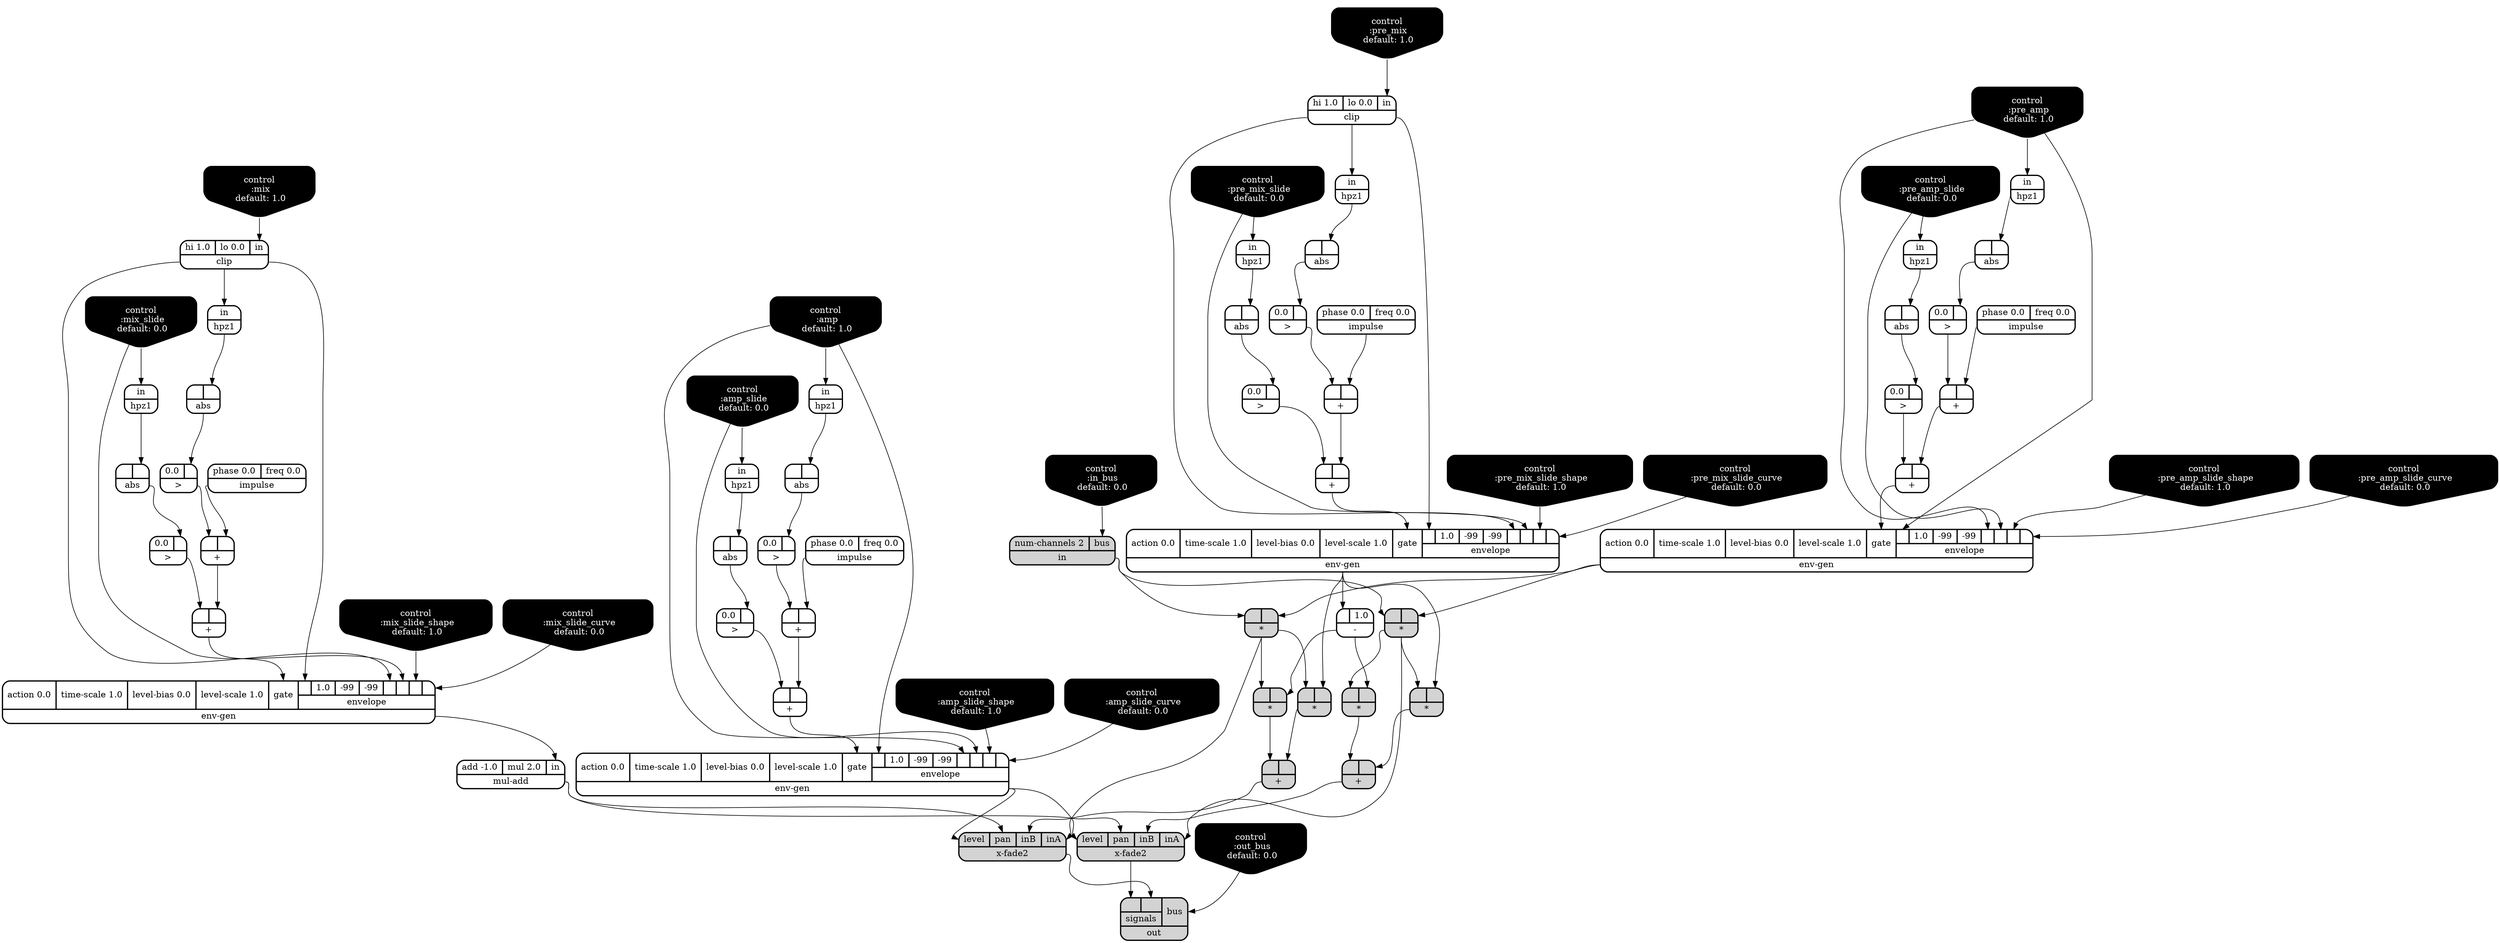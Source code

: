 digraph synthdef {
43 [label = "{{ <b> |<a> } |<__UG_NAME__>* }" style="filled, bold, rounded"  shape=record rankdir=LR];
44 [label = "{{ <b> |<a> } |<__UG_NAME__>* }" style="filled, bold, rounded"  shape=record rankdir=LR];
46 [label = "{{ <b> |<a> } |<__UG_NAME__>* }" style="filled, bold, rounded"  shape=record rankdir=LR];
57 [label = "{{ <b> |<a> } |<__UG_NAME__>* }" style="filled, bold, rounded"  shape=record rankdir=LR];
58 [label = "{{ <b> |<a> } |<__UG_NAME__>* }" style="filled, bold, rounded"  shape=record rankdir=LR];
70 [label = "{{ <b> |<a> } |<__UG_NAME__>* }" style="filled, bold, rounded"  shape=record rankdir=LR];
26 [label = "{{ <b> |<a> } |<__UG_NAME__>+ }" style="bold, rounded" shape=record rankdir=LR];
30 [label = "{{ <b> |<a> } |<__UG_NAME__>+ }" style="bold, rounded" shape=record rankdir=LR];
37 [label = "{{ <b> |<a> } |<__UG_NAME__>+ }" style="bold, rounded" shape=record rankdir=LR];
41 [label = "{{ <b> |<a> } |<__UG_NAME__>+ }" style="bold, rounded" shape=record rankdir=LR];
47 [label = "{{ <b> |<a> } |<__UG_NAME__>+ }" style="filled, bold, rounded"  shape=record rankdir=LR];
56 [label = "{{ <b> |<a> } |<__UG_NAME__>+ }" style="bold, rounded" shape=record rankdir=LR];
59 [label = "{{ <b> |<a> } |<__UG_NAME__>+ }" style="bold, rounded" shape=record rankdir=LR];
64 [label = "{{ <b> |<a> } |<__UG_NAME__>+ }" style="bold, rounded" shape=record rankdir=LR];
67 [label = "{{ <b> |<a> } |<__UG_NAME__>+ }" style="bold, rounded" shape=record rankdir=LR];
71 [label = "{{ <b> |<a> } |<__UG_NAME__>+ }" style="filled, bold, rounded"  shape=record rankdir=LR];
45 [label = "{{ <b> |<a> 1.0} |<__UG_NAME__>- }" style="bold, rounded" shape=record rankdir=LR];
20 [label = "{{ <b> 0.0|<a> } |<__UG_NAME__>\> }" style="bold, rounded" shape=record rankdir=LR];
25 [label = "{{ <b> 0.0|<a> } |<__UG_NAME__>\> }" style="bold, rounded" shape=record rankdir=LR];
29 [label = "{{ <b> 0.0|<a> } |<__UG_NAME__>\> }" style="bold, rounded" shape=record rankdir=LR];
34 [label = "{{ <b> 0.0|<a> } |<__UG_NAME__>\> }" style="bold, rounded" shape=record rankdir=LR];
40 [label = "{{ <b> 0.0|<a> } |<__UG_NAME__>\> }" style="bold, rounded" shape=record rankdir=LR];
55 [label = "{{ <b> 0.0|<a> } |<__UG_NAME__>\> }" style="bold, rounded" shape=record rankdir=LR];
63 [label = "{{ <b> 0.0|<a> } |<__UG_NAME__>\> }" style="bold, rounded" shape=record rankdir=LR];
66 [label = "{{ <b> 0.0|<a> } |<__UG_NAME__>\> }" style="bold, rounded" shape=record rankdir=LR];
19 [label = "{{ <b> |<a> } |<__UG_NAME__>abs }" style="bold, rounded" shape=record rankdir=LR];
24 [label = "{{ <b> |<a> } |<__UG_NAME__>abs }" style="bold, rounded" shape=record rankdir=LR];
28 [label = "{{ <b> |<a> } |<__UG_NAME__>abs }" style="bold, rounded" shape=record rankdir=LR];
33 [label = "{{ <b> |<a> } |<__UG_NAME__>abs }" style="bold, rounded" shape=record rankdir=LR];
39 [label = "{{ <b> |<a> } |<__UG_NAME__>abs }" style="bold, rounded" shape=record rankdir=LR];
50 [label = "{{ <b> |<a> } |<__UG_NAME__>abs }" style="bold, rounded" shape=record rankdir=LR];
54 [label = "{{ <b> |<a> } |<__UG_NAME__>abs }" style="bold, rounded" shape=record rankdir=LR];
65 [label = "{{ <b> |<a> } |<__UG_NAME__>abs }" style="bold, rounded" shape=record rankdir=LR];
21 [label = "{{ <hi> hi 1.0|<lo> lo 0.0|<in> in} |<__UG_NAME__>clip }" style="bold, rounded" shape=record rankdir=LR];
52 [label = "{{ <hi> hi 1.0|<lo> lo 0.0|<in> in} |<__UG_NAME__>clip }" style="bold, rounded" shape=record rankdir=LR];
0 [label = "control
 :pre_amp
 default: 1.0" shape=invhouse style="rounded, filled, bold" fillcolor=black fontcolor=white ]; 
1 [label = "control
 :pre_amp_slide
 default: 0.0" shape=invhouse style="rounded, filled, bold" fillcolor=black fontcolor=white ]; 
2 [label = "control
 :pre_amp_slide_shape
 default: 1.0" shape=invhouse style="rounded, filled, bold" fillcolor=black fontcolor=white ]; 
3 [label = "control
 :pre_amp_slide_curve
 default: 0.0" shape=invhouse style="rounded, filled, bold" fillcolor=black fontcolor=white ]; 
4 [label = "control
 :amp
 default: 1.0" shape=invhouse style="rounded, filled, bold" fillcolor=black fontcolor=white ]; 
5 [label = "control
 :amp_slide
 default: 0.0" shape=invhouse style="rounded, filled, bold" fillcolor=black fontcolor=white ]; 
6 [label = "control
 :amp_slide_shape
 default: 1.0" shape=invhouse style="rounded, filled, bold" fillcolor=black fontcolor=white ]; 
7 [label = "control
 :amp_slide_curve
 default: 0.0" shape=invhouse style="rounded, filled, bold" fillcolor=black fontcolor=white ]; 
8 [label = "control
 :mix
 default: 1.0" shape=invhouse style="rounded, filled, bold" fillcolor=black fontcolor=white ]; 
9 [label = "control
 :mix_slide
 default: 0.0" shape=invhouse style="rounded, filled, bold" fillcolor=black fontcolor=white ]; 
10 [label = "control
 :mix_slide_shape
 default: 1.0" shape=invhouse style="rounded, filled, bold" fillcolor=black fontcolor=white ]; 
11 [label = "control
 :mix_slide_curve
 default: 0.0" shape=invhouse style="rounded, filled, bold" fillcolor=black fontcolor=white ]; 
12 [label = "control
 :pre_mix
 default: 1.0" shape=invhouse style="rounded, filled, bold" fillcolor=black fontcolor=white ]; 
13 [label = "control
 :pre_mix_slide
 default: 0.0" shape=invhouse style="rounded, filled, bold" fillcolor=black fontcolor=white ]; 
14 [label = "control
 :pre_mix_slide_shape
 default: 1.0" shape=invhouse style="rounded, filled, bold" fillcolor=black fontcolor=white ]; 
15 [label = "control
 :pre_mix_slide_curve
 default: 0.0" shape=invhouse style="rounded, filled, bold" fillcolor=black fontcolor=white ]; 
16 [label = "control
 :in_bus
 default: 0.0" shape=invhouse style="rounded, filled, bold" fillcolor=black fontcolor=white ]; 
17 [label = "control
 :out_bus
 default: 0.0" shape=invhouse style="rounded, filled, bold" fillcolor=black fontcolor=white ]; 
31 [label = "{{ <action> action 0.0|<time____scale> time-scale 1.0|<level____bias> level-bias 0.0|<level____scale> level-scale 1.0|<gate> gate|{{<envelope___clip___0>|1.0|-99|-99|<envelope___clip___4>|<envelope___control___5>|<envelope___control___6>|<envelope___control___7>}|envelope}} |<__UG_NAME__>env-gen }" style="bold, rounded" shape=record rankdir=LR];
42 [label = "{{ <action> action 0.0|<time____scale> time-scale 1.0|<level____bias> level-bias 0.0|<level____scale> level-scale 1.0|<gate> gate|{{<envelope___control___0>|1.0|-99|-99|<envelope___control___4>|<envelope___control___5>|<envelope___control___6>|<envelope___control___7>}|envelope}} |<__UG_NAME__>env-gen }" style="bold, rounded" shape=record rankdir=LR];
60 [label = "{{ <action> action 0.0|<time____scale> time-scale 1.0|<level____bias> level-bias 0.0|<level____scale> level-scale 1.0|<gate> gate|{{<envelope___clip___0>|1.0|-99|-99|<envelope___clip___4>|<envelope___control___5>|<envelope___control___6>|<envelope___control___7>}|envelope}} |<__UG_NAME__>env-gen }" style="bold, rounded" shape=record rankdir=LR];
68 [label = "{{ <action> action 0.0|<time____scale> time-scale 1.0|<level____bias> level-bias 0.0|<level____scale> level-scale 1.0|<gate> gate|{{<envelope___control___0>|1.0|-99|-99|<envelope___control___4>|<envelope___control___5>|<envelope___control___6>|<envelope___control___7>}|envelope}} |<__UG_NAME__>env-gen }" style="bold, rounded" shape=record rankdir=LR];
18 [label = "{{ <in> in} |<__UG_NAME__>hpz1 }" style="bold, rounded" shape=record rankdir=LR];
23 [label = "{{ <in> in} |<__UG_NAME__>hpz1 }" style="bold, rounded" shape=record rankdir=LR];
27 [label = "{{ <in> in} |<__UG_NAME__>hpz1 }" style="bold, rounded" shape=record rankdir=LR];
32 [label = "{{ <in> in} |<__UG_NAME__>hpz1 }" style="bold, rounded" shape=record rankdir=LR];
38 [label = "{{ <in> in} |<__UG_NAME__>hpz1 }" style="bold, rounded" shape=record rankdir=LR];
48 [label = "{{ <in> in} |<__UG_NAME__>hpz1 }" style="bold, rounded" shape=record rankdir=LR];
49 [label = "{{ <in> in} |<__UG_NAME__>hpz1 }" style="bold, rounded" shape=record rankdir=LR];
53 [label = "{{ <in> in} |<__UG_NAME__>hpz1 }" style="bold, rounded" shape=record rankdir=LR];
22 [label = "{{ <phase> phase 0.0|<freq> freq 0.0} |<__UG_NAME__>impulse }" style="bold, rounded" shape=record rankdir=LR];
36 [label = "{{ <phase> phase 0.0|<freq> freq 0.0} |<__UG_NAME__>impulse }" style="bold, rounded" shape=record rankdir=LR];
51 [label = "{{ <phase> phase 0.0|<freq> freq 0.0} |<__UG_NAME__>impulse }" style="bold, rounded" shape=record rankdir=LR];
62 [label = "{{ <phase> phase 0.0|<freq> freq 0.0} |<__UG_NAME__>impulse }" style="bold, rounded" shape=record rankdir=LR];
35 [label = "{{ <num____channels> num-channels 2|<bus> bus} |<__UG_NAME__>in }" style="filled, bold, rounded"  shape=record rankdir=LR];
61 [label = "{{ <add> add -1.0|<mul> mul 2.0|<in> in} |<__UG_NAME__>mul-add }" style="bold, rounded" shape=record rankdir=LR];
73 [label = "{{ {{<signals___x____fade2___0>|<signals___x____fade2___1>}|signals}|<bus> bus} |<__UG_NAME__>out }" style="filled, bold, rounded"  shape=record rankdir=LR];
69 [label = "{{ <level> level|<pan> pan|<inb> inB|<ina> inA} |<__UG_NAME__>x-fade2 }" style="filled, bold, rounded"  shape=record rankdir=LR];
72 [label = "{{ <level> level|<pan> pan|<inb> inB|<ina> inA} |<__UG_NAME__>x-fade2 }" style="filled, bold, rounded"  shape=record rankdir=LR];

42:__UG_NAME__ -> 43:a ;
35:__UG_NAME__ -> 43:b ;
31:__UG_NAME__ -> 44:a ;
43:__UG_NAME__ -> 44:b ;
45:__UG_NAME__ -> 46:a ;
43:__UG_NAME__ -> 46:b ;
42:__UG_NAME__ -> 57:a ;
35:__UG_NAME__ -> 57:b ;
31:__UG_NAME__ -> 58:a ;
57:__UG_NAME__ -> 58:b ;
45:__UG_NAME__ -> 70:a ;
57:__UG_NAME__ -> 70:b ;
22:__UG_NAME__ -> 26:a ;
25:__UG_NAME__ -> 26:b ;
26:__UG_NAME__ -> 30:a ;
29:__UG_NAME__ -> 30:b ;
36:__UG_NAME__ -> 37:a ;
20:__UG_NAME__ -> 37:b ;
37:__UG_NAME__ -> 41:a ;
40:__UG_NAME__ -> 41:b ;
44:__UG_NAME__ -> 47:a ;
46:__UG_NAME__ -> 47:b ;
51:__UG_NAME__ -> 56:a ;
55:__UG_NAME__ -> 56:b ;
56:__UG_NAME__ -> 59:a ;
34:__UG_NAME__ -> 59:b ;
62:__UG_NAME__ -> 64:a ;
63:__UG_NAME__ -> 64:b ;
64:__UG_NAME__ -> 67:a ;
66:__UG_NAME__ -> 67:b ;
58:__UG_NAME__ -> 71:a ;
70:__UG_NAME__ -> 71:b ;
31:__UG_NAME__ -> 45:b ;
19:__UG_NAME__ -> 20:a ;
24:__UG_NAME__ -> 25:a ;
28:__UG_NAME__ -> 29:a ;
33:__UG_NAME__ -> 34:a ;
39:__UG_NAME__ -> 40:a ;
54:__UG_NAME__ -> 55:a ;
50:__UG_NAME__ -> 63:a ;
65:__UG_NAME__ -> 66:a ;
18:__UG_NAME__ -> 19:a ;
23:__UG_NAME__ -> 24:a ;
27:__UG_NAME__ -> 28:a ;
32:__UG_NAME__ -> 33:a ;
38:__UG_NAME__ -> 39:a ;
49:__UG_NAME__ -> 50:a ;
53:__UG_NAME__ -> 54:a ;
48:__UG_NAME__ -> 65:a ;
12:__UG_NAME__ -> 21:in ;
8:__UG_NAME__ -> 52:in ;
21:__UG_NAME__ -> 31:envelope___clip___0 ;
21:__UG_NAME__ -> 31:envelope___clip___4 ;
13:__UG_NAME__ -> 31:envelope___control___5 ;
14:__UG_NAME__ -> 31:envelope___control___6 ;
15:__UG_NAME__ -> 31:envelope___control___7 ;
30:__UG_NAME__ -> 31:gate ;
0:__UG_NAME__ -> 42:envelope___control___0 ;
0:__UG_NAME__ -> 42:envelope___control___4 ;
1:__UG_NAME__ -> 42:envelope___control___5 ;
2:__UG_NAME__ -> 42:envelope___control___6 ;
3:__UG_NAME__ -> 42:envelope___control___7 ;
41:__UG_NAME__ -> 42:gate ;
52:__UG_NAME__ -> 60:envelope___clip___0 ;
52:__UG_NAME__ -> 60:envelope___clip___4 ;
9:__UG_NAME__ -> 60:envelope___control___5 ;
10:__UG_NAME__ -> 60:envelope___control___6 ;
11:__UG_NAME__ -> 60:envelope___control___7 ;
59:__UG_NAME__ -> 60:gate ;
4:__UG_NAME__ -> 68:envelope___control___0 ;
4:__UG_NAME__ -> 68:envelope___control___4 ;
5:__UG_NAME__ -> 68:envelope___control___5 ;
6:__UG_NAME__ -> 68:envelope___control___6 ;
7:__UG_NAME__ -> 68:envelope___control___7 ;
67:__UG_NAME__ -> 68:gate ;
0:__UG_NAME__ -> 18:in ;
21:__UG_NAME__ -> 23:in ;
13:__UG_NAME__ -> 27:in ;
9:__UG_NAME__ -> 32:in ;
1:__UG_NAME__ -> 38:in ;
5:__UG_NAME__ -> 48:in ;
4:__UG_NAME__ -> 49:in ;
52:__UG_NAME__ -> 53:in ;
16:__UG_NAME__ -> 35:bus ;
60:__UG_NAME__ -> 61:in ;
17:__UG_NAME__ -> 73:bus ;
69:__UG_NAME__ -> 73:signals___x____fade2___0 ;
72:__UG_NAME__ -> 73:signals___x____fade2___1 ;
43:__UG_NAME__ -> 69:ina ;
47:__UG_NAME__ -> 69:inb ;
61:__UG_NAME__ -> 69:pan ;
68:__UG_NAME__ -> 69:level ;
57:__UG_NAME__ -> 72:ina ;
71:__UG_NAME__ -> 72:inb ;
61:__UG_NAME__ -> 72:pan ;
68:__UG_NAME__ -> 72:level ;

}